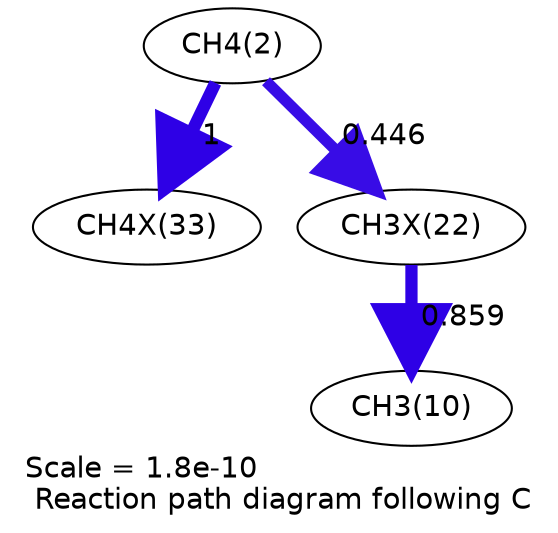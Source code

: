 digraph reaction_paths {
center=1;
s4 -> s77[fontname="Helvetica", penwidth=6, arrowsize=3, color="0.7, 1.5, 0.9"
, label=" 1"];
s4 -> s73[fontname="Helvetica", penwidth=5.39, arrowsize=2.69, color="0.7, 0.946, 0.9"
, label=" 0.446"];
s73 -> s12[fontname="Helvetica", penwidth=5.88, arrowsize=2.94, color="0.7, 1.36, 0.9"
, label=" 0.859"];
s4 [ fontname="Helvetica", label="CH4(2)"];
s12 [ fontname="Helvetica", label="CH3(10)"];
s73 [ fontname="Helvetica", label="CH3X(22)"];
s77 [ fontname="Helvetica", label="CH4X(33)"];
 label = "Scale = 1.8e-10\l Reaction path diagram following C";
 fontname = "Helvetica";
}
